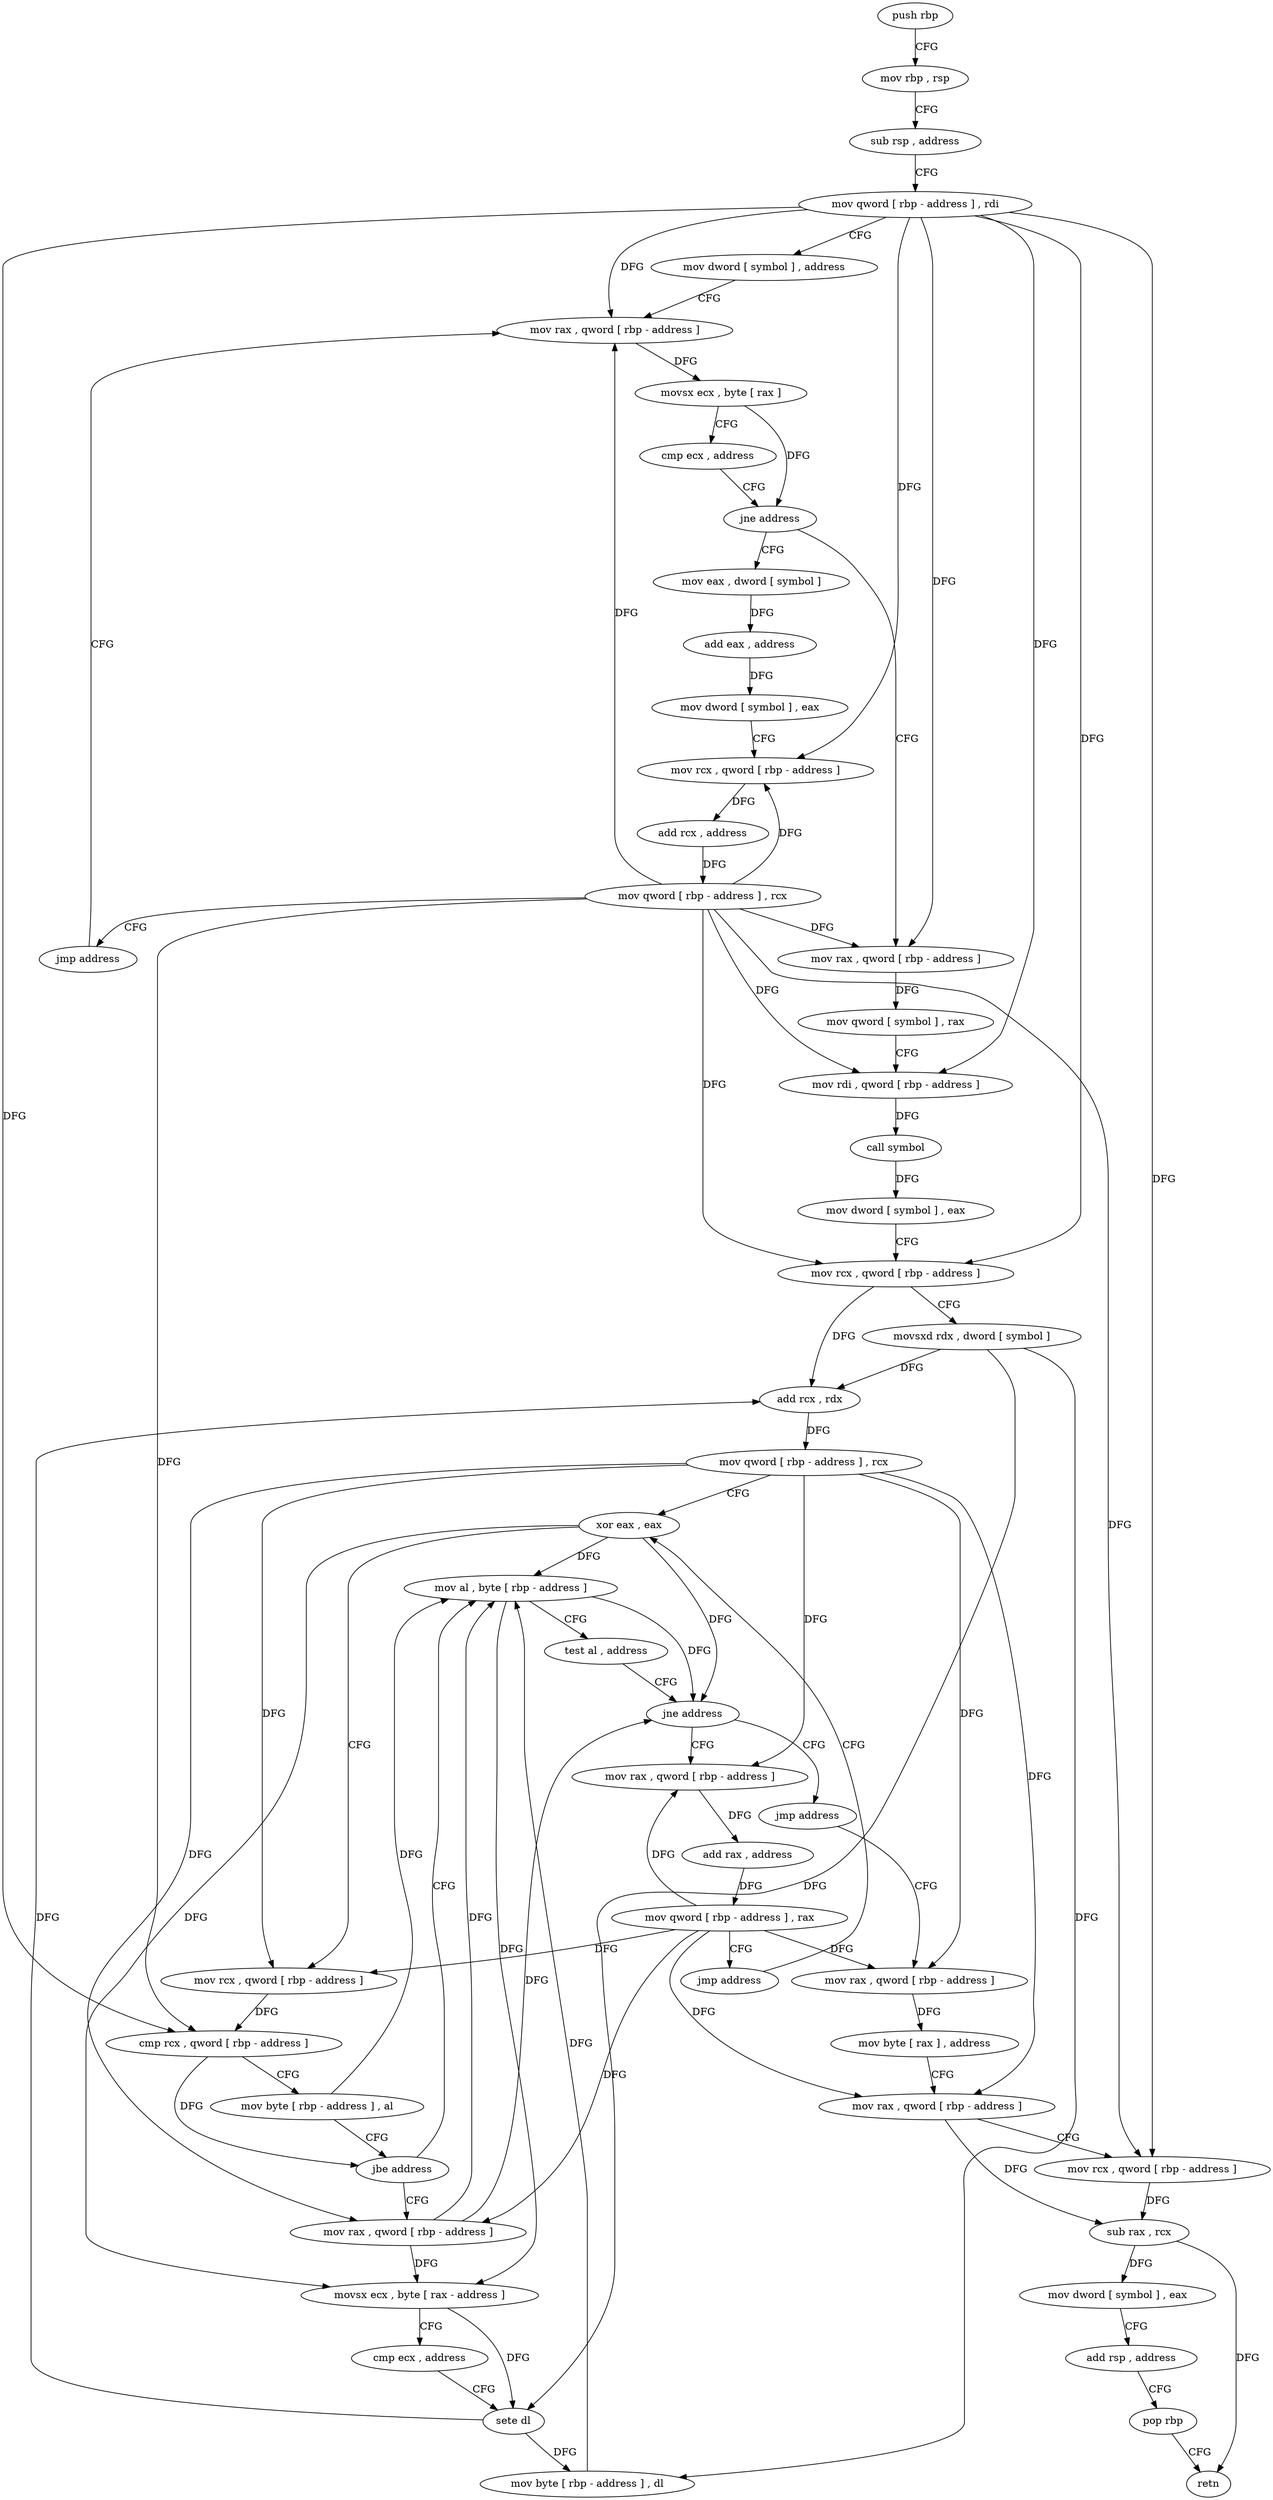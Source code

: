 digraph "func" {
"4202544" [label = "push rbp" ]
"4202545" [label = "mov rbp , rsp" ]
"4202548" [label = "sub rsp , address" ]
"4202552" [label = "mov qword [ rbp - address ] , rdi" ]
"4202556" [label = "mov dword [ symbol ] , address" ]
"4202567" [label = "mov rax , qword [ rbp - address ]" ]
"4202620" [label = "mov rax , qword [ rbp - address ]" ]
"4202624" [label = "mov qword [ symbol ] , rax" ]
"4202632" [label = "mov rdi , qword [ rbp - address ]" ]
"4202636" [label = "call symbol" ]
"4202641" [label = "mov dword [ symbol ] , eax" ]
"4202648" [label = "mov rcx , qword [ rbp - address ]" ]
"4202652" [label = "movsxd rdx , dword [ symbol ]" ]
"4202660" [label = "add rcx , rdx" ]
"4202663" [label = "mov qword [ rbp - address ] , rcx" ]
"4202667" [label = "xor eax , eax" ]
"4202583" [label = "mov eax , dword [ symbol ]" ]
"4202590" [label = "add eax , address" ]
"4202593" [label = "mov dword [ symbol ] , eax" ]
"4202600" [label = "mov rcx , qword [ rbp - address ]" ]
"4202604" [label = "add rcx , address" ]
"4202611" [label = "mov qword [ rbp - address ] , rcx" ]
"4202615" [label = "jmp address" ]
"4202703" [label = "mov al , byte [ rbp - address ]" ]
"4202706" [label = "test al , address" ]
"4202708" [label = "jne address" ]
"4202719" [label = "mov rax , qword [ rbp - address ]" ]
"4202714" [label = "jmp address" ]
"4202686" [label = "mov rax , qword [ rbp - address ]" ]
"4202690" [label = "movsx ecx , byte [ rax - address ]" ]
"4202694" [label = "cmp ecx , address" ]
"4202697" [label = "sete dl" ]
"4202700" [label = "mov byte [ rbp - address ] , dl" ]
"4202571" [label = "movsx ecx , byte [ rax ]" ]
"4202574" [label = "cmp ecx , address" ]
"4202577" [label = "jne address" ]
"4202723" [label = "add rax , address" ]
"4202729" [label = "mov qword [ rbp - address ] , rax" ]
"4202733" [label = "jmp address" ]
"4202738" [label = "mov rax , qword [ rbp - address ]" ]
"4202669" [label = "mov rcx , qword [ rbp - address ]" ]
"4202673" [label = "cmp rcx , qword [ rbp - address ]" ]
"4202677" [label = "mov byte [ rbp - address ] , al" ]
"4202680" [label = "jbe address" ]
"4202742" [label = "mov byte [ rax ] , address" ]
"4202745" [label = "mov rax , qword [ rbp - address ]" ]
"4202749" [label = "mov rcx , qword [ rbp - address ]" ]
"4202753" [label = "sub rax , rcx" ]
"4202756" [label = "mov dword [ symbol ] , eax" ]
"4202763" [label = "add rsp , address" ]
"4202767" [label = "pop rbp" ]
"4202768" [label = "retn" ]
"4202544" -> "4202545" [ label = "CFG" ]
"4202545" -> "4202548" [ label = "CFG" ]
"4202548" -> "4202552" [ label = "CFG" ]
"4202552" -> "4202556" [ label = "CFG" ]
"4202552" -> "4202567" [ label = "DFG" ]
"4202552" -> "4202620" [ label = "DFG" ]
"4202552" -> "4202632" [ label = "DFG" ]
"4202552" -> "4202648" [ label = "DFG" ]
"4202552" -> "4202600" [ label = "DFG" ]
"4202552" -> "4202673" [ label = "DFG" ]
"4202552" -> "4202749" [ label = "DFG" ]
"4202556" -> "4202567" [ label = "CFG" ]
"4202567" -> "4202571" [ label = "DFG" ]
"4202620" -> "4202624" [ label = "DFG" ]
"4202624" -> "4202632" [ label = "CFG" ]
"4202632" -> "4202636" [ label = "DFG" ]
"4202636" -> "4202641" [ label = "DFG" ]
"4202641" -> "4202648" [ label = "CFG" ]
"4202648" -> "4202652" [ label = "CFG" ]
"4202648" -> "4202660" [ label = "DFG" ]
"4202652" -> "4202660" [ label = "DFG" ]
"4202652" -> "4202697" [ label = "DFG" ]
"4202652" -> "4202700" [ label = "DFG" ]
"4202660" -> "4202663" [ label = "DFG" ]
"4202663" -> "4202667" [ label = "CFG" ]
"4202663" -> "4202669" [ label = "DFG" ]
"4202663" -> "4202686" [ label = "DFG" ]
"4202663" -> "4202719" [ label = "DFG" ]
"4202663" -> "4202738" [ label = "DFG" ]
"4202663" -> "4202745" [ label = "DFG" ]
"4202667" -> "4202669" [ label = "CFG" ]
"4202667" -> "4202703" [ label = "DFG" ]
"4202667" -> "4202708" [ label = "DFG" ]
"4202667" -> "4202690" [ label = "DFG" ]
"4202583" -> "4202590" [ label = "DFG" ]
"4202590" -> "4202593" [ label = "DFG" ]
"4202593" -> "4202600" [ label = "CFG" ]
"4202600" -> "4202604" [ label = "DFG" ]
"4202604" -> "4202611" [ label = "DFG" ]
"4202611" -> "4202615" [ label = "CFG" ]
"4202611" -> "4202567" [ label = "DFG" ]
"4202611" -> "4202620" [ label = "DFG" ]
"4202611" -> "4202632" [ label = "DFG" ]
"4202611" -> "4202648" [ label = "DFG" ]
"4202611" -> "4202600" [ label = "DFG" ]
"4202611" -> "4202673" [ label = "DFG" ]
"4202611" -> "4202749" [ label = "DFG" ]
"4202615" -> "4202567" [ label = "CFG" ]
"4202703" -> "4202706" [ label = "CFG" ]
"4202703" -> "4202708" [ label = "DFG" ]
"4202703" -> "4202690" [ label = "DFG" ]
"4202706" -> "4202708" [ label = "CFG" ]
"4202708" -> "4202719" [ label = "CFG" ]
"4202708" -> "4202714" [ label = "CFG" ]
"4202719" -> "4202723" [ label = "DFG" ]
"4202714" -> "4202738" [ label = "CFG" ]
"4202686" -> "4202690" [ label = "DFG" ]
"4202686" -> "4202708" [ label = "DFG" ]
"4202686" -> "4202703" [ label = "DFG" ]
"4202690" -> "4202694" [ label = "CFG" ]
"4202690" -> "4202697" [ label = "DFG" ]
"4202694" -> "4202697" [ label = "CFG" ]
"4202697" -> "4202700" [ label = "DFG" ]
"4202697" -> "4202660" [ label = "DFG" ]
"4202700" -> "4202703" [ label = "DFG" ]
"4202571" -> "4202574" [ label = "CFG" ]
"4202571" -> "4202577" [ label = "DFG" ]
"4202574" -> "4202577" [ label = "CFG" ]
"4202577" -> "4202620" [ label = "CFG" ]
"4202577" -> "4202583" [ label = "CFG" ]
"4202723" -> "4202729" [ label = "DFG" ]
"4202729" -> "4202733" [ label = "CFG" ]
"4202729" -> "4202669" [ label = "DFG" ]
"4202729" -> "4202686" [ label = "DFG" ]
"4202729" -> "4202719" [ label = "DFG" ]
"4202729" -> "4202738" [ label = "DFG" ]
"4202729" -> "4202745" [ label = "DFG" ]
"4202733" -> "4202667" [ label = "CFG" ]
"4202738" -> "4202742" [ label = "DFG" ]
"4202669" -> "4202673" [ label = "DFG" ]
"4202673" -> "4202677" [ label = "CFG" ]
"4202673" -> "4202680" [ label = "DFG" ]
"4202677" -> "4202680" [ label = "CFG" ]
"4202677" -> "4202703" [ label = "DFG" ]
"4202680" -> "4202703" [ label = "CFG" ]
"4202680" -> "4202686" [ label = "CFG" ]
"4202742" -> "4202745" [ label = "CFG" ]
"4202745" -> "4202749" [ label = "CFG" ]
"4202745" -> "4202753" [ label = "DFG" ]
"4202749" -> "4202753" [ label = "DFG" ]
"4202753" -> "4202756" [ label = "DFG" ]
"4202753" -> "4202768" [ label = "DFG" ]
"4202756" -> "4202763" [ label = "CFG" ]
"4202763" -> "4202767" [ label = "CFG" ]
"4202767" -> "4202768" [ label = "CFG" ]
}
